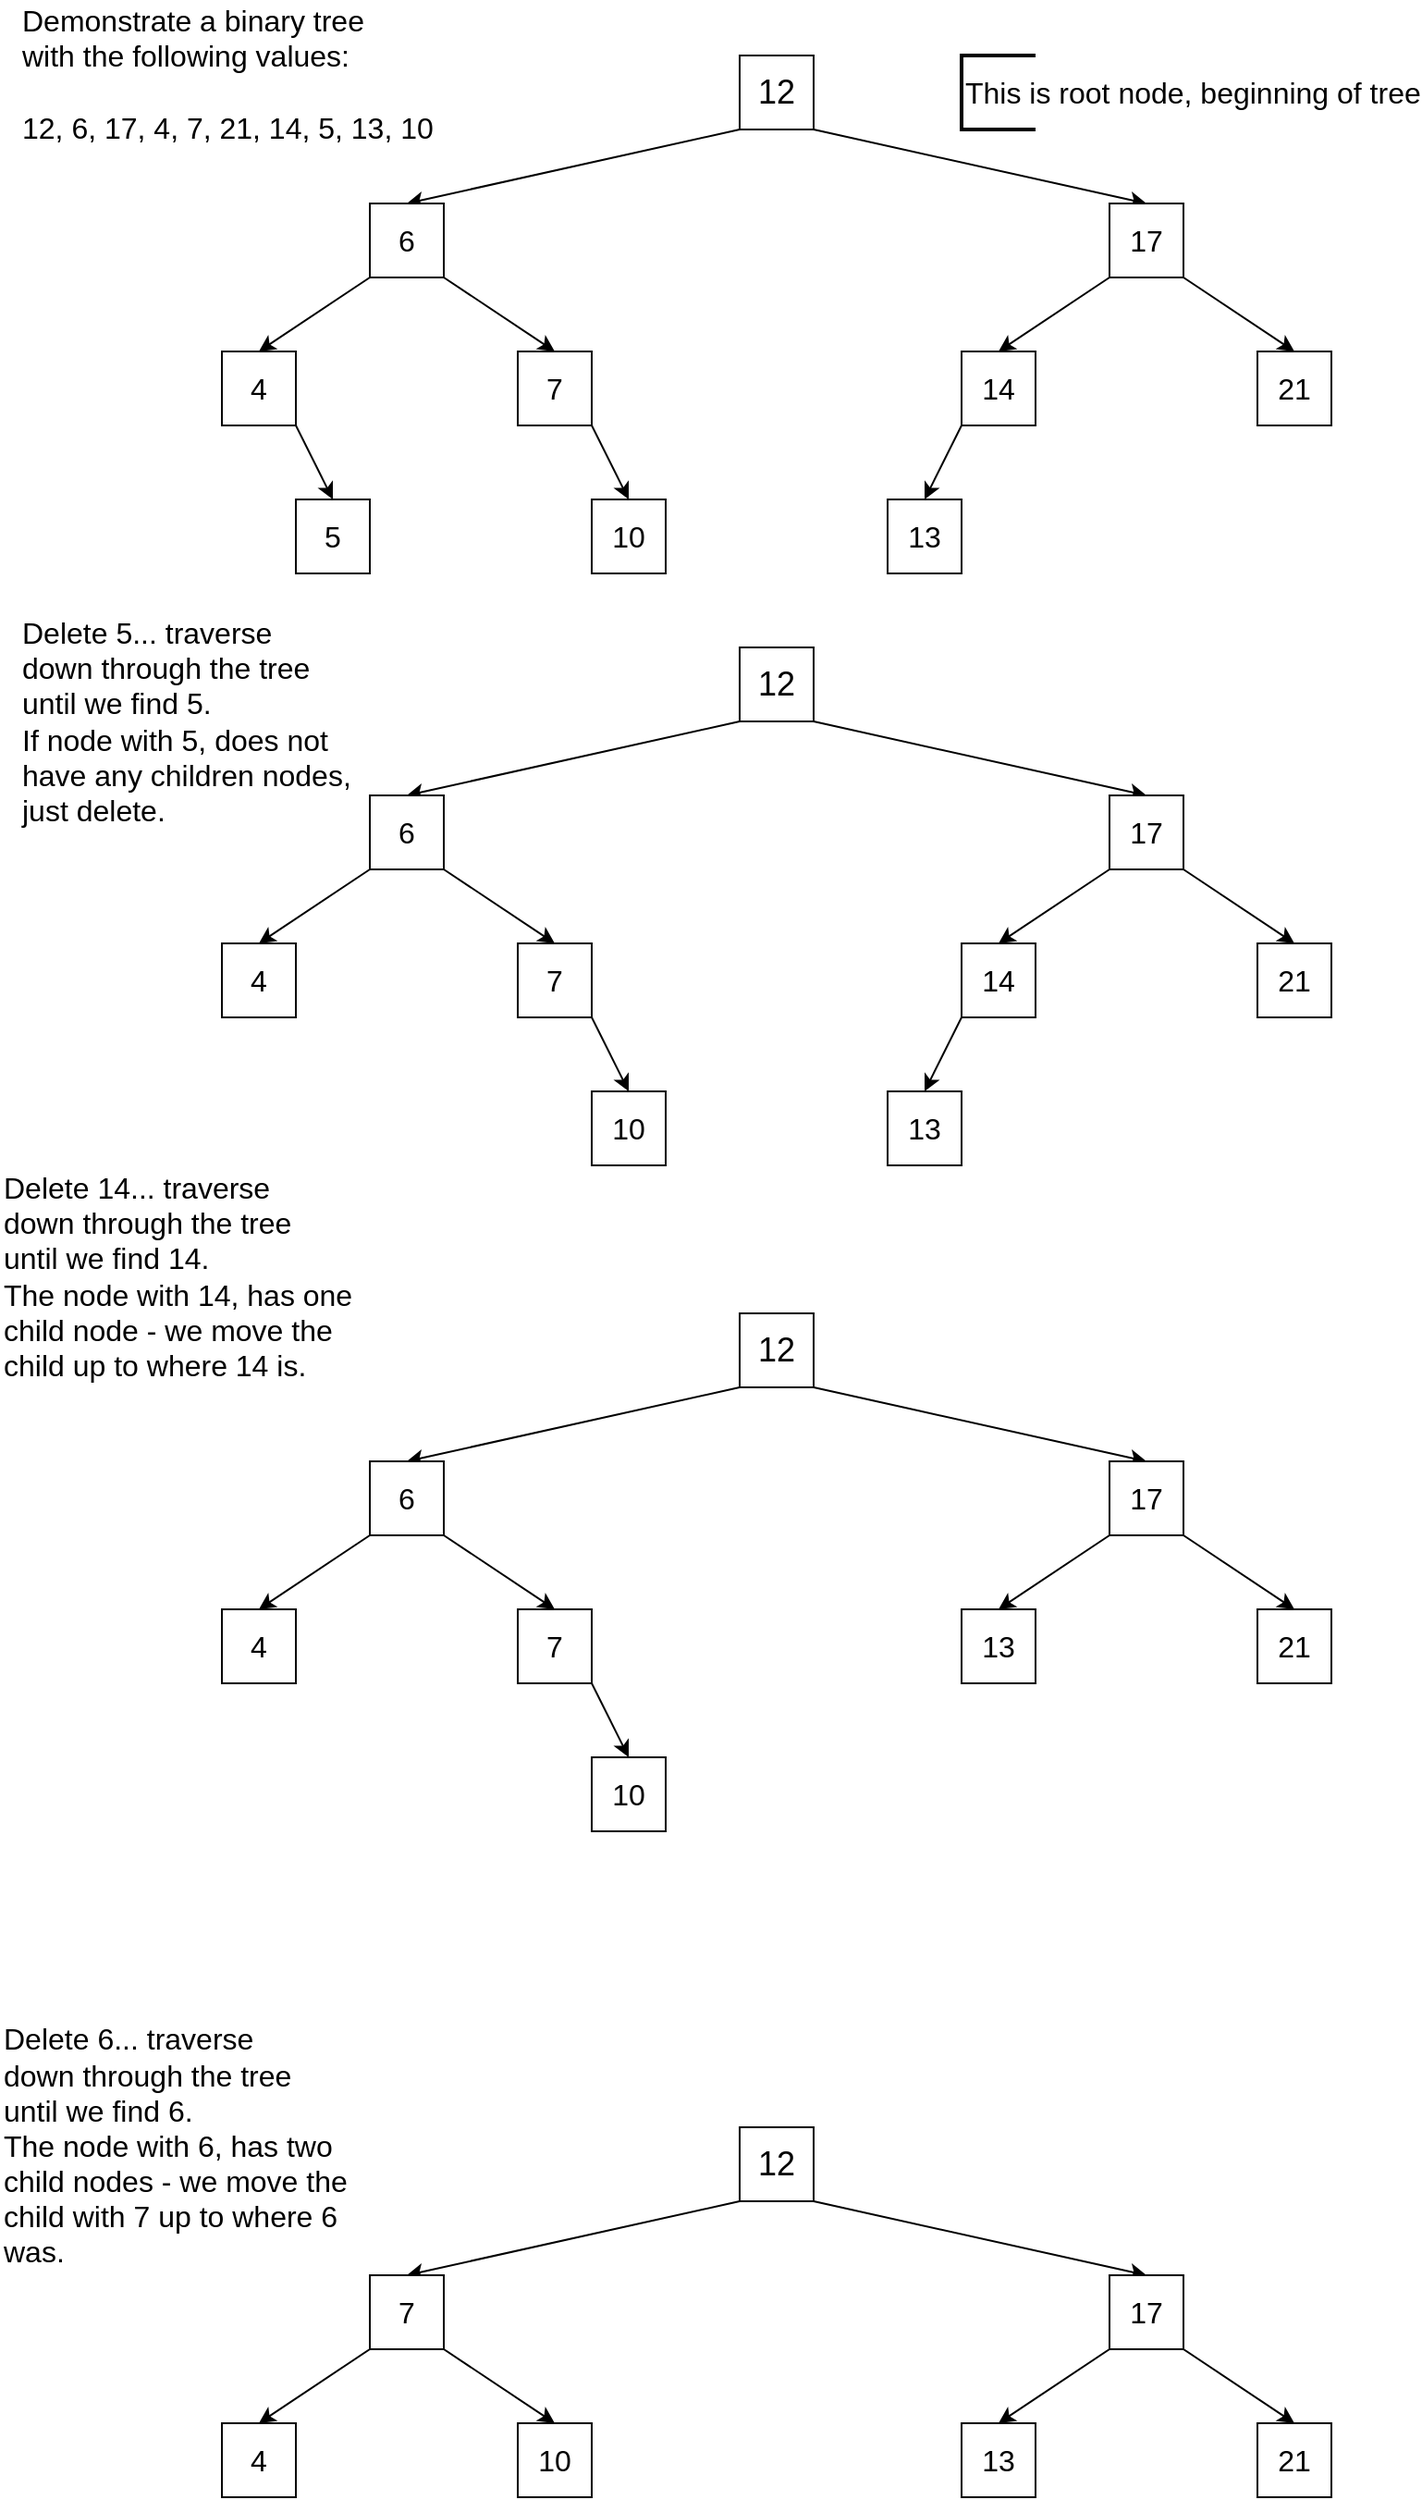 <mxfile version="13.1.3"><diagram id="gViL-8qfUfb8hbmrOEll" name="Page-1"><mxGraphModel dx="1952" dy="599" grid="1" gridSize="10" guides="1" tooltips="1" connect="1" arrows="1" fold="1" page="1" pageScale="1" pageWidth="850" pageHeight="1100" math="0" shadow="0"><root><mxCell id="0"/><mxCell id="1" parent="0"/><mxCell id="-eBxyBpHmQy2jUNcXqf7-2" value="&lt;div style=&quot;font-size: 16px;&quot;&gt;Demonstrate a binary tree&lt;/div&gt;&lt;div style=&quot;font-size: 16px;&quot;&gt;with the following values:&lt;/div&gt;&lt;div style=&quot;font-size: 16px;&quot;&gt;&lt;br style=&quot;font-size: 16px;&quot;&gt;&lt;/div&gt;&lt;div style=&quot;font-size: 16px;&quot;&gt;12, 6, 17, 4, 7, 21, 14, 5, 13, 10&lt;br style=&quot;font-size: 16px;&quot;&gt;&lt;/div&gt;" style="text;html=1;align=left;verticalAlign=middle;resizable=0;points=[];autosize=1;fontSize=16;" vertex="1" parent="1"><mxGeometry x="-830" y="10" width="240" height="80" as="geometry"/></mxCell><mxCell id="-eBxyBpHmQy2jUNcXqf7-7" style="rounded=0;orthogonalLoop=1;jettySize=auto;html=1;exitX=0;exitY=1;exitDx=0;exitDy=0;entryX=0.5;entryY=0;entryDx=0;entryDy=0;fontSize=16;" edge="1" parent="1" source="-eBxyBpHmQy2jUNcXqf7-3" target="-eBxyBpHmQy2jUNcXqf7-6"><mxGeometry relative="1" as="geometry"/></mxCell><mxCell id="-eBxyBpHmQy2jUNcXqf7-9" style="edgeStyle=none;rounded=0;orthogonalLoop=1;jettySize=auto;html=1;exitX=1;exitY=1;exitDx=0;exitDy=0;entryX=0.5;entryY=0;entryDx=0;entryDy=0;fontSize=16;" edge="1" parent="1" source="-eBxyBpHmQy2jUNcXqf7-3" target="-eBxyBpHmQy2jUNcXqf7-8"><mxGeometry relative="1" as="geometry"/></mxCell><mxCell id="-eBxyBpHmQy2jUNcXqf7-3" value="&lt;font style=&quot;font-size: 18px&quot;&gt;12&lt;/font&gt;" style="rounded=0;whiteSpace=wrap;html=1;fontSize=16;align=center;" vertex="1" parent="1"><mxGeometry x="-440" y="40" width="40" height="40" as="geometry"/></mxCell><mxCell id="-eBxyBpHmQy2jUNcXqf7-5" value="This is root node, beginning of tree" style="strokeWidth=2;html=1;shape=mxgraph.flowchart.annotation_1;align=left;pointerEvents=1;fontSize=16;" vertex="1" parent="1"><mxGeometry x="-320" y="40" width="40" height="40" as="geometry"/></mxCell><mxCell id="-eBxyBpHmQy2jUNcXqf7-11" style="edgeStyle=none;rounded=0;orthogonalLoop=1;jettySize=auto;html=1;exitX=0;exitY=1;exitDx=0;exitDy=0;entryX=0.5;entryY=0;entryDx=0;entryDy=0;fontSize=16;" edge="1" parent="1" source="-eBxyBpHmQy2jUNcXqf7-6" target="-eBxyBpHmQy2jUNcXqf7-10"><mxGeometry relative="1" as="geometry"/></mxCell><mxCell id="-eBxyBpHmQy2jUNcXqf7-13" style="edgeStyle=none;rounded=0;orthogonalLoop=1;jettySize=auto;html=1;exitX=1;exitY=1;exitDx=0;exitDy=0;entryX=0.5;entryY=0;entryDx=0;entryDy=0;fontSize=16;" edge="1" parent="1" source="-eBxyBpHmQy2jUNcXqf7-6" target="-eBxyBpHmQy2jUNcXqf7-12"><mxGeometry relative="1" as="geometry"/></mxCell><mxCell id="-eBxyBpHmQy2jUNcXqf7-6" value="6" style="rounded=0;whiteSpace=wrap;html=1;fontSize=16;align=center;" vertex="1" parent="1"><mxGeometry x="-640" y="120" width="40" height="40" as="geometry"/></mxCell><mxCell id="-eBxyBpHmQy2jUNcXqf7-15" style="edgeStyle=none;rounded=0;orthogonalLoop=1;jettySize=auto;html=1;exitX=1;exitY=1;exitDx=0;exitDy=0;entryX=0.5;entryY=0;entryDx=0;entryDy=0;fontSize=16;" edge="1" parent="1" source="-eBxyBpHmQy2jUNcXqf7-8" target="-eBxyBpHmQy2jUNcXqf7-14"><mxGeometry relative="1" as="geometry"/></mxCell><mxCell id="-eBxyBpHmQy2jUNcXqf7-17" style="edgeStyle=none;rounded=0;orthogonalLoop=1;jettySize=auto;html=1;exitX=0;exitY=1;exitDx=0;exitDy=0;entryX=0.5;entryY=0;entryDx=0;entryDy=0;fontSize=16;" edge="1" parent="1" source="-eBxyBpHmQy2jUNcXqf7-8" target="-eBxyBpHmQy2jUNcXqf7-16"><mxGeometry relative="1" as="geometry"/></mxCell><mxCell id="-eBxyBpHmQy2jUNcXqf7-8" value="17" style="rounded=0;whiteSpace=wrap;html=1;fontSize=16;align=center;" vertex="1" parent="1"><mxGeometry x="-240" y="120" width="40" height="40" as="geometry"/></mxCell><mxCell id="-eBxyBpHmQy2jUNcXqf7-19" style="edgeStyle=none;rounded=0;orthogonalLoop=1;jettySize=auto;html=1;exitX=1;exitY=1;exitDx=0;exitDy=0;entryX=0.5;entryY=0;entryDx=0;entryDy=0;fontSize=16;" edge="1" parent="1" source="-eBxyBpHmQy2jUNcXqf7-10" target="-eBxyBpHmQy2jUNcXqf7-18"><mxGeometry relative="1" as="geometry"/></mxCell><mxCell id="-eBxyBpHmQy2jUNcXqf7-10" value="4" style="rounded=0;whiteSpace=wrap;html=1;fontSize=16;align=center;" vertex="1" parent="1"><mxGeometry x="-720" y="200" width="40" height="40" as="geometry"/></mxCell><mxCell id="-eBxyBpHmQy2jUNcXqf7-23" style="edgeStyle=none;rounded=0;orthogonalLoop=1;jettySize=auto;html=1;exitX=1;exitY=1;exitDx=0;exitDy=0;entryX=0.5;entryY=0;entryDx=0;entryDy=0;fontSize=16;" edge="1" parent="1" source="-eBxyBpHmQy2jUNcXqf7-12" target="-eBxyBpHmQy2jUNcXqf7-22"><mxGeometry relative="1" as="geometry"/></mxCell><mxCell id="-eBxyBpHmQy2jUNcXqf7-12" value="7" style="rounded=0;whiteSpace=wrap;html=1;fontSize=16;align=center;" vertex="1" parent="1"><mxGeometry x="-560" y="200" width="40" height="40" as="geometry"/></mxCell><mxCell id="-eBxyBpHmQy2jUNcXqf7-14" value="21" style="rounded=0;whiteSpace=wrap;html=1;fontSize=16;align=center;" vertex="1" parent="1"><mxGeometry x="-160" y="200" width="40" height="40" as="geometry"/></mxCell><mxCell id="-eBxyBpHmQy2jUNcXqf7-21" style="edgeStyle=none;rounded=0;orthogonalLoop=1;jettySize=auto;html=1;exitX=0;exitY=1;exitDx=0;exitDy=0;entryX=0.5;entryY=0;entryDx=0;entryDy=0;fontSize=16;" edge="1" parent="1" source="-eBxyBpHmQy2jUNcXqf7-16" target="-eBxyBpHmQy2jUNcXqf7-20"><mxGeometry relative="1" as="geometry"/></mxCell><mxCell id="-eBxyBpHmQy2jUNcXqf7-16" value="14" style="rounded=0;whiteSpace=wrap;html=1;fontSize=16;align=center;" vertex="1" parent="1"><mxGeometry x="-320" y="200" width="40" height="40" as="geometry"/></mxCell><mxCell id="-eBxyBpHmQy2jUNcXqf7-18" value="5" style="rounded=0;whiteSpace=wrap;html=1;fontSize=16;align=center;" vertex="1" parent="1"><mxGeometry x="-680" y="280" width="40" height="40" as="geometry"/></mxCell><mxCell id="-eBxyBpHmQy2jUNcXqf7-20" value="13" style="rounded=0;whiteSpace=wrap;html=1;fontSize=16;align=center;" vertex="1" parent="1"><mxGeometry x="-360" y="280" width="40" height="40" as="geometry"/></mxCell><mxCell id="-eBxyBpHmQy2jUNcXqf7-22" value="10" style="rounded=0;whiteSpace=wrap;html=1;fontSize=16;align=center;" vertex="1" parent="1"><mxGeometry x="-520" y="280" width="40" height="40" as="geometry"/></mxCell><mxCell id="-eBxyBpHmQy2jUNcXqf7-45" value="&lt;div&gt;Delete 5... traverse&lt;/div&gt;&lt;div&gt;down through the tree&lt;/div&gt;&lt;div&gt;until we find 5.&lt;/div&gt;&lt;div&gt;If node with 5, does not&lt;/div&gt;&lt;div&gt;have any children nodes,&lt;/div&gt;&lt;div&gt;just delete.&lt;br&gt;&lt;/div&gt;" style="text;html=1;align=left;verticalAlign=middle;resizable=0;points=[];autosize=1;fontSize=16;" vertex="1" parent="1"><mxGeometry x="-830" y="340" width="190" height="120" as="geometry"/></mxCell><mxCell id="-eBxyBpHmQy2jUNcXqf7-55" style="edgeStyle=none;rounded=0;orthogonalLoop=1;jettySize=auto;html=1;exitX=0;exitY=1;exitDx=0;exitDy=0;entryX=0.5;entryY=0;entryDx=0;entryDy=0;fontSize=16;" edge="1" parent="1" source="-eBxyBpHmQy2jUNcXqf7-46" target="-eBxyBpHmQy2jUNcXqf7-47"><mxGeometry relative="1" as="geometry"/></mxCell><mxCell id="-eBxyBpHmQy2jUNcXqf7-59" style="edgeStyle=none;rounded=0;orthogonalLoop=1;jettySize=auto;html=1;exitX=1;exitY=1;exitDx=0;exitDy=0;entryX=0.5;entryY=0;entryDx=0;entryDy=0;fontSize=16;" edge="1" parent="1" source="-eBxyBpHmQy2jUNcXqf7-46" target="-eBxyBpHmQy2jUNcXqf7-48"><mxGeometry relative="1" as="geometry"/></mxCell><mxCell id="-eBxyBpHmQy2jUNcXqf7-46" value="&lt;font style=&quot;font-size: 18px&quot;&gt;12&lt;/font&gt;" style="rounded=0;whiteSpace=wrap;html=1;fontSize=16;align=center;" vertex="1" parent="1"><mxGeometry x="-440" y="360" width="40" height="40" as="geometry"/></mxCell><mxCell id="-eBxyBpHmQy2jUNcXqf7-56" style="edgeStyle=none;rounded=0;orthogonalLoop=1;jettySize=auto;html=1;exitX=0;exitY=1;exitDx=0;exitDy=0;entryX=0.5;entryY=0;entryDx=0;entryDy=0;fontSize=16;" edge="1" parent="1" source="-eBxyBpHmQy2jUNcXqf7-47" target="-eBxyBpHmQy2jUNcXqf7-49"><mxGeometry relative="1" as="geometry"/></mxCell><mxCell id="-eBxyBpHmQy2jUNcXqf7-57" style="edgeStyle=none;rounded=0;orthogonalLoop=1;jettySize=auto;html=1;exitX=1;exitY=1;exitDx=0;exitDy=0;entryX=0.5;entryY=0;entryDx=0;entryDy=0;fontSize=16;" edge="1" parent="1" source="-eBxyBpHmQy2jUNcXqf7-47" target="-eBxyBpHmQy2jUNcXqf7-50"><mxGeometry relative="1" as="geometry"/></mxCell><mxCell id="-eBxyBpHmQy2jUNcXqf7-47" value="6" style="rounded=0;whiteSpace=wrap;html=1;fontSize=16;align=center;" vertex="1" parent="1"><mxGeometry x="-640" y="440" width="40" height="40" as="geometry"/></mxCell><mxCell id="-eBxyBpHmQy2jUNcXqf7-60" style="edgeStyle=none;rounded=0;orthogonalLoop=1;jettySize=auto;html=1;exitX=1;exitY=1;exitDx=0;exitDy=0;entryX=0.5;entryY=0;entryDx=0;entryDy=0;fontSize=16;" edge="1" parent="1" source="-eBxyBpHmQy2jUNcXqf7-48" target="-eBxyBpHmQy2jUNcXqf7-51"><mxGeometry relative="1" as="geometry"/></mxCell><mxCell id="-eBxyBpHmQy2jUNcXqf7-61" style="edgeStyle=none;rounded=0;orthogonalLoop=1;jettySize=auto;html=1;exitX=0;exitY=1;exitDx=0;exitDy=0;entryX=0.5;entryY=0;entryDx=0;entryDy=0;fontSize=16;" edge="1" parent="1" source="-eBxyBpHmQy2jUNcXqf7-48" target="-eBxyBpHmQy2jUNcXqf7-52"><mxGeometry relative="1" as="geometry"/></mxCell><mxCell id="-eBxyBpHmQy2jUNcXqf7-48" value="17" style="rounded=0;whiteSpace=wrap;html=1;fontSize=16;align=center;" vertex="1" parent="1"><mxGeometry x="-240" y="440" width="40" height="40" as="geometry"/></mxCell><mxCell id="-eBxyBpHmQy2jUNcXqf7-49" value="4" style="rounded=0;whiteSpace=wrap;html=1;fontSize=16;align=center;" vertex="1" parent="1"><mxGeometry x="-720" y="520" width="40" height="40" as="geometry"/></mxCell><mxCell id="-eBxyBpHmQy2jUNcXqf7-58" style="edgeStyle=none;rounded=0;orthogonalLoop=1;jettySize=auto;html=1;exitX=1;exitY=1;exitDx=0;exitDy=0;entryX=0.5;entryY=0;entryDx=0;entryDy=0;fontSize=16;" edge="1" parent="1" source="-eBxyBpHmQy2jUNcXqf7-50" target="-eBxyBpHmQy2jUNcXqf7-54"><mxGeometry relative="1" as="geometry"/></mxCell><mxCell id="-eBxyBpHmQy2jUNcXqf7-50" value="7" style="rounded=0;whiteSpace=wrap;html=1;fontSize=16;align=center;" vertex="1" parent="1"><mxGeometry x="-560" y="520" width="40" height="40" as="geometry"/></mxCell><mxCell id="-eBxyBpHmQy2jUNcXqf7-51" value="21" style="rounded=0;whiteSpace=wrap;html=1;fontSize=16;align=center;" vertex="1" parent="1"><mxGeometry x="-160" y="520" width="40" height="40" as="geometry"/></mxCell><mxCell id="-eBxyBpHmQy2jUNcXqf7-62" style="edgeStyle=none;rounded=0;orthogonalLoop=1;jettySize=auto;html=1;exitX=0;exitY=1;exitDx=0;exitDy=0;entryX=0.5;entryY=0;entryDx=0;entryDy=0;fontSize=16;" edge="1" parent="1" source="-eBxyBpHmQy2jUNcXqf7-52" target="-eBxyBpHmQy2jUNcXqf7-53"><mxGeometry relative="1" as="geometry"/></mxCell><mxCell id="-eBxyBpHmQy2jUNcXqf7-52" value="14" style="rounded=0;whiteSpace=wrap;html=1;fontSize=16;align=center;" vertex="1" parent="1"><mxGeometry x="-320" y="520" width="40" height="40" as="geometry"/></mxCell><mxCell id="-eBxyBpHmQy2jUNcXqf7-53" value="13" style="rounded=0;whiteSpace=wrap;html=1;fontSize=16;align=center;" vertex="1" parent="1"><mxGeometry x="-360" y="600" width="40" height="40" as="geometry"/></mxCell><mxCell id="-eBxyBpHmQy2jUNcXqf7-54" value="10" style="rounded=0;whiteSpace=wrap;html=1;fontSize=16;align=center;" vertex="1" parent="1"><mxGeometry x="-520" y="600" width="40" height="40" as="geometry"/></mxCell><mxCell id="-eBxyBpHmQy2jUNcXqf7-63" value="&lt;div&gt;Delete 14... traverse&lt;/div&gt;&lt;div&gt;down through the tree&lt;/div&gt;&lt;div&gt;until we find 14.&lt;/div&gt;&lt;div&gt;The node with 14, has one &lt;br&gt;&lt;/div&gt;&lt;div&gt;child node - we move the &lt;br&gt;&lt;/div&gt;&lt;div&gt;child up to where 14 is.&lt;br&gt;&lt;/div&gt;" style="text;html=1;align=left;verticalAlign=middle;resizable=0;points=[];autosize=1;fontSize=16;" vertex="1" parent="1"><mxGeometry x="-840" y="640" width="200" height="120" as="geometry"/></mxCell><mxCell id="-eBxyBpHmQy2jUNcXqf7-64" value="13" style="rounded=0;whiteSpace=wrap;html=1;fontSize=16;align=center;" vertex="1" parent="1"><mxGeometry x="-360" y="600" width="40" height="40" as="geometry"/></mxCell><mxCell id="-eBxyBpHmQy2jUNcXqf7-73" style="edgeStyle=none;rounded=0;orthogonalLoop=1;jettySize=auto;html=1;exitX=0;exitY=1;exitDx=0;exitDy=0;entryX=0.5;entryY=0;entryDx=0;entryDy=0;fontSize=16;" edge="1" parent="1" source="-eBxyBpHmQy2jUNcXqf7-65" target="-eBxyBpHmQy2jUNcXqf7-66"><mxGeometry relative="1" as="geometry"/></mxCell><mxCell id="-eBxyBpHmQy2jUNcXqf7-77" style="edgeStyle=none;rounded=0;orthogonalLoop=1;jettySize=auto;html=1;exitX=1;exitY=1;exitDx=0;exitDy=0;entryX=0.5;entryY=0;entryDx=0;entryDy=0;fontSize=16;" edge="1" parent="1" source="-eBxyBpHmQy2jUNcXqf7-65" target="-eBxyBpHmQy2jUNcXqf7-67"><mxGeometry relative="1" as="geometry"/></mxCell><mxCell id="-eBxyBpHmQy2jUNcXqf7-65" value="&lt;font style=&quot;font-size: 18px&quot;&gt;12&lt;/font&gt;" style="rounded=0;whiteSpace=wrap;html=1;fontSize=16;align=center;" vertex="1" parent="1"><mxGeometry x="-440" y="720" width="40" height="40" as="geometry"/></mxCell><mxCell id="-eBxyBpHmQy2jUNcXqf7-74" style="edgeStyle=none;rounded=0;orthogonalLoop=1;jettySize=auto;html=1;exitX=0;exitY=1;exitDx=0;exitDy=0;entryX=0.5;entryY=0;entryDx=0;entryDy=0;fontSize=16;" edge="1" parent="1" source="-eBxyBpHmQy2jUNcXqf7-66" target="-eBxyBpHmQy2jUNcXqf7-68"><mxGeometry relative="1" as="geometry"/></mxCell><mxCell id="-eBxyBpHmQy2jUNcXqf7-75" style="edgeStyle=none;rounded=0;orthogonalLoop=1;jettySize=auto;html=1;exitX=1;exitY=1;exitDx=0;exitDy=0;entryX=0.5;entryY=0;entryDx=0;entryDy=0;fontSize=16;" edge="1" parent="1" source="-eBxyBpHmQy2jUNcXqf7-66" target="-eBxyBpHmQy2jUNcXqf7-69"><mxGeometry relative="1" as="geometry"/></mxCell><mxCell id="-eBxyBpHmQy2jUNcXqf7-66" value="6" style="rounded=0;whiteSpace=wrap;html=1;fontSize=16;align=center;" vertex="1" parent="1"><mxGeometry x="-640" y="800" width="40" height="40" as="geometry"/></mxCell><mxCell id="-eBxyBpHmQy2jUNcXqf7-78" style="edgeStyle=none;rounded=0;orthogonalLoop=1;jettySize=auto;html=1;exitX=0;exitY=1;exitDx=0;exitDy=0;entryX=0.5;entryY=0;entryDx=0;entryDy=0;fontSize=16;" edge="1" parent="1" source="-eBxyBpHmQy2jUNcXqf7-67" target="-eBxyBpHmQy2jUNcXqf7-72"><mxGeometry relative="1" as="geometry"/></mxCell><mxCell id="-eBxyBpHmQy2jUNcXqf7-79" style="edgeStyle=none;rounded=0;orthogonalLoop=1;jettySize=auto;html=1;exitX=1;exitY=1;exitDx=0;exitDy=0;entryX=0.5;entryY=0;entryDx=0;entryDy=0;fontSize=16;" edge="1" parent="1" source="-eBxyBpHmQy2jUNcXqf7-67" target="-eBxyBpHmQy2jUNcXqf7-70"><mxGeometry relative="1" as="geometry"/></mxCell><mxCell id="-eBxyBpHmQy2jUNcXqf7-67" value="17" style="rounded=0;whiteSpace=wrap;html=1;fontSize=16;align=center;" vertex="1" parent="1"><mxGeometry x="-240" y="800" width="40" height="40" as="geometry"/></mxCell><mxCell id="-eBxyBpHmQy2jUNcXqf7-68" value="4" style="rounded=0;whiteSpace=wrap;html=1;fontSize=16;align=center;" vertex="1" parent="1"><mxGeometry x="-720" y="880" width="40" height="40" as="geometry"/></mxCell><mxCell id="-eBxyBpHmQy2jUNcXqf7-76" style="edgeStyle=none;rounded=0;orthogonalLoop=1;jettySize=auto;html=1;exitX=1;exitY=1;exitDx=0;exitDy=0;entryX=0.5;entryY=0;entryDx=0;entryDy=0;fontSize=16;" edge="1" parent="1" source="-eBxyBpHmQy2jUNcXqf7-69" target="-eBxyBpHmQy2jUNcXqf7-71"><mxGeometry relative="1" as="geometry"/></mxCell><mxCell id="-eBxyBpHmQy2jUNcXqf7-69" value="7" style="rounded=0;whiteSpace=wrap;html=1;fontSize=16;align=center;" vertex="1" parent="1"><mxGeometry x="-560" y="880" width="40" height="40" as="geometry"/></mxCell><mxCell id="-eBxyBpHmQy2jUNcXqf7-70" value="21" style="rounded=0;whiteSpace=wrap;html=1;fontSize=16;align=center;" vertex="1" parent="1"><mxGeometry x="-160" y="880" width="40" height="40" as="geometry"/></mxCell><mxCell id="-eBxyBpHmQy2jUNcXqf7-71" value="10" style="rounded=0;whiteSpace=wrap;html=1;fontSize=16;align=center;" vertex="1" parent="1"><mxGeometry x="-520" y="960" width="40" height="40" as="geometry"/></mxCell><mxCell id="-eBxyBpHmQy2jUNcXqf7-72" value="13" style="rounded=0;whiteSpace=wrap;html=1;fontSize=16;align=center;" vertex="1" parent="1"><mxGeometry x="-320" y="880" width="40" height="40" as="geometry"/></mxCell><mxCell id="-eBxyBpHmQy2jUNcXqf7-80" value="&lt;div&gt;Delete 6... traverse&lt;/div&gt;&lt;div&gt;down through the tree&lt;/div&gt;&lt;div&gt;until we find 6.&lt;/div&gt;&lt;div&gt;The node with 6, has two &lt;br&gt;&lt;/div&gt;&lt;div&gt;child nodes - we move the &lt;br&gt;&lt;/div&gt;&lt;div&gt;child with 7 up to where 6 &lt;br&gt;&lt;/div&gt;&lt;div&gt;was.&lt;br&gt;&lt;/div&gt;" style="text;html=1;align=left;verticalAlign=middle;resizable=0;points=[];autosize=1;fontSize=16;" vertex="1" parent="1"><mxGeometry x="-840" y="1100" width="200" height="140" as="geometry"/></mxCell><mxCell id="-eBxyBpHmQy2jUNcXqf7-81" style="edgeStyle=none;rounded=0;orthogonalLoop=1;jettySize=auto;html=1;exitX=0;exitY=1;exitDx=0;exitDy=0;entryX=0.5;entryY=0;entryDx=0;entryDy=0;fontSize=16;" edge="1" parent="1" source="-eBxyBpHmQy2jUNcXqf7-83"><mxGeometry relative="1" as="geometry"><mxPoint x="-620" y="1240" as="targetPoint"/></mxGeometry></mxCell><mxCell id="-eBxyBpHmQy2jUNcXqf7-82" style="edgeStyle=none;rounded=0;orthogonalLoop=1;jettySize=auto;html=1;exitX=1;exitY=1;exitDx=0;exitDy=0;entryX=0.5;entryY=0;entryDx=0;entryDy=0;fontSize=16;" edge="1" parent="1" source="-eBxyBpHmQy2jUNcXqf7-83" target="-eBxyBpHmQy2jUNcXqf7-89"><mxGeometry relative="1" as="geometry"/></mxCell><mxCell id="-eBxyBpHmQy2jUNcXqf7-83" value="&lt;font style=&quot;font-size: 18px&quot;&gt;12&lt;/font&gt;" style="rounded=0;whiteSpace=wrap;html=1;fontSize=16;align=center;" vertex="1" parent="1"><mxGeometry x="-440" y="1160" width="40" height="40" as="geometry"/></mxCell><mxCell id="-eBxyBpHmQy2jUNcXqf7-84" style="edgeStyle=none;rounded=0;orthogonalLoop=1;jettySize=auto;html=1;exitX=0;exitY=1;exitDx=0;exitDy=0;entryX=0.5;entryY=0;entryDx=0;entryDy=0;fontSize=16;" edge="1" parent="1" target="-eBxyBpHmQy2jUNcXqf7-90"><mxGeometry relative="1" as="geometry"><mxPoint x="-640" y="1280" as="sourcePoint"/></mxGeometry></mxCell><mxCell id="-eBxyBpHmQy2jUNcXqf7-87" style="edgeStyle=none;rounded=0;orthogonalLoop=1;jettySize=auto;html=1;exitX=0;exitY=1;exitDx=0;exitDy=0;entryX=0.5;entryY=0;entryDx=0;entryDy=0;fontSize=16;" edge="1" parent="1" source="-eBxyBpHmQy2jUNcXqf7-89" target="-eBxyBpHmQy2jUNcXqf7-95"><mxGeometry relative="1" as="geometry"/></mxCell><mxCell id="-eBxyBpHmQy2jUNcXqf7-88" style="edgeStyle=none;rounded=0;orthogonalLoop=1;jettySize=auto;html=1;exitX=1;exitY=1;exitDx=0;exitDy=0;entryX=0.5;entryY=0;entryDx=0;entryDy=0;fontSize=16;" edge="1" parent="1" source="-eBxyBpHmQy2jUNcXqf7-89" target="-eBxyBpHmQy2jUNcXqf7-93"><mxGeometry relative="1" as="geometry"/></mxCell><mxCell id="-eBxyBpHmQy2jUNcXqf7-89" value="17" style="rounded=0;whiteSpace=wrap;html=1;fontSize=16;align=center;" vertex="1" parent="1"><mxGeometry x="-240" y="1240" width="40" height="40" as="geometry"/></mxCell><mxCell id="-eBxyBpHmQy2jUNcXqf7-90" value="4" style="rounded=0;whiteSpace=wrap;html=1;fontSize=16;align=center;" vertex="1" parent="1"><mxGeometry x="-720" y="1320" width="40" height="40" as="geometry"/></mxCell><mxCell id="-eBxyBpHmQy2jUNcXqf7-91" style="edgeStyle=none;rounded=0;orthogonalLoop=1;jettySize=auto;html=1;exitX=1;exitY=1;exitDx=0;exitDy=0;entryX=0.5;entryY=0;entryDx=0;entryDy=0;fontSize=16;" edge="1" parent="1" source="-eBxyBpHmQy2jUNcXqf7-92" target="-eBxyBpHmQy2jUNcXqf7-94"><mxGeometry relative="1" as="geometry"/></mxCell><mxCell id="-eBxyBpHmQy2jUNcXqf7-92" value="7" style="rounded=0;whiteSpace=wrap;html=1;fontSize=16;align=center;" vertex="1" parent="1"><mxGeometry x="-640" y="1240" width="40" height="40" as="geometry"/></mxCell><mxCell id="-eBxyBpHmQy2jUNcXqf7-93" value="21" style="rounded=0;whiteSpace=wrap;html=1;fontSize=16;align=center;" vertex="1" parent="1"><mxGeometry x="-160" y="1320" width="40" height="40" as="geometry"/></mxCell><mxCell id="-eBxyBpHmQy2jUNcXqf7-94" value="10" style="rounded=0;whiteSpace=wrap;html=1;fontSize=16;align=center;" vertex="1" parent="1"><mxGeometry x="-560" y="1320" width="40" height="40" as="geometry"/></mxCell><mxCell id="-eBxyBpHmQy2jUNcXqf7-95" value="13" style="rounded=0;whiteSpace=wrap;html=1;fontSize=16;align=center;" vertex="1" parent="1"><mxGeometry x="-320" y="1320" width="40" height="40" as="geometry"/></mxCell></root></mxGraphModel></diagram></mxfile>